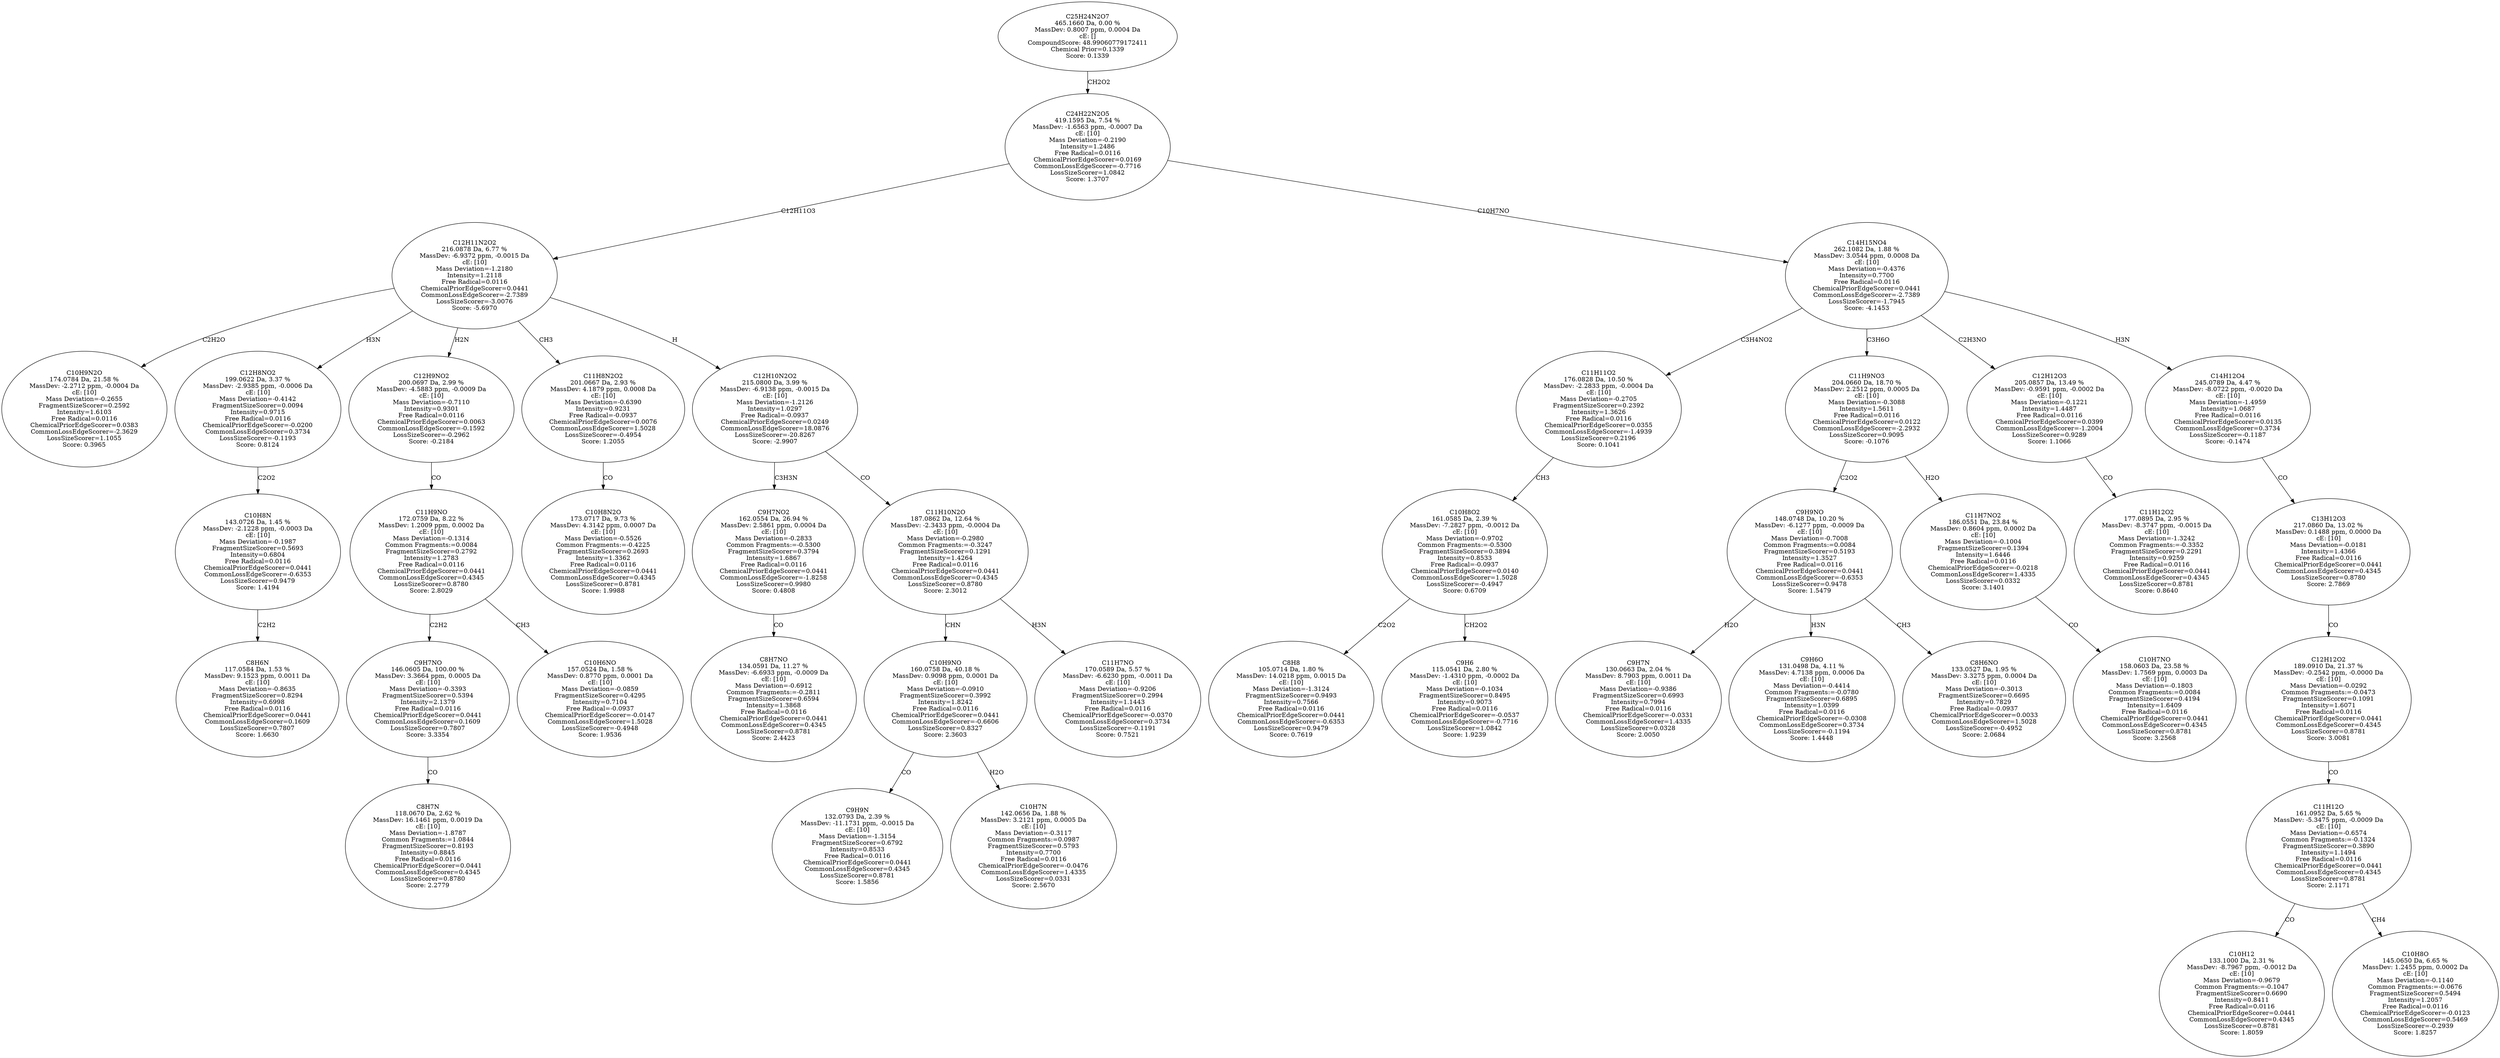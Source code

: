 strict digraph {
v1 [label="C10H9N2O\n174.0784 Da, 21.58 %\nMassDev: -2.2712 ppm, -0.0004 Da\ncE: [10]\nMass Deviation=-0.2655\nFragmentSizeScorer=0.2592\nIntensity=1.6103\nFree Radical=0.0116\nChemicalPriorEdgeScorer=0.0383\nCommonLossEdgeScorer=-2.3629\nLossSizeScorer=1.1055\nScore: 0.3965"];
v2 [label="C8H6N\n117.0584 Da, 1.53 %\nMassDev: 9.1523 ppm, 0.0011 Da\ncE: [10]\nMass Deviation=-0.8635\nFragmentSizeScorer=0.8294\nIntensity=0.6998\nFree Radical=0.0116\nChemicalPriorEdgeScorer=0.0441\nCommonLossEdgeScorer=0.1609\nLossSizeScorer=0.7807\nScore: 1.6630"];
v3 [label="C10H8N\n143.0726 Da, 1.45 %\nMassDev: -2.1228 ppm, -0.0003 Da\ncE: [10]\nMass Deviation=-0.1987\nFragmentSizeScorer=0.5693\nIntensity=0.6804\nFree Radical=0.0116\nChemicalPriorEdgeScorer=0.0441\nCommonLossEdgeScorer=-0.6353\nLossSizeScorer=0.9479\nScore: 1.4194"];
v4 [label="C12H8NO2\n199.0622 Da, 3.37 %\nMassDev: -2.9385 ppm, -0.0006 Da\ncE: [10]\nMass Deviation=-0.4142\nFragmentSizeScorer=0.0094\nIntensity=0.9715\nFree Radical=0.0116\nChemicalPriorEdgeScorer=-0.0200\nCommonLossEdgeScorer=0.3734\nLossSizeScorer=-0.1193\nScore: 0.8124"];
v5 [label="C8H7N\n118.0670 Da, 2.62 %\nMassDev: 16.1461 ppm, 0.0019 Da\ncE: [10]\nMass Deviation=-1.8787\nCommon Fragments:=1.0844\nFragmentSizeScorer=0.8193\nIntensity=0.8845\nFree Radical=0.0116\nChemicalPriorEdgeScorer=0.0441\nCommonLossEdgeScorer=0.4345\nLossSizeScorer=0.8780\nScore: 2.2779"];
v6 [label="C9H7NO\n146.0605 Da, 100.00 %\nMassDev: 3.3664 ppm, 0.0005 Da\ncE: [10]\nMass Deviation=-0.3393\nFragmentSizeScorer=0.5394\nIntensity=2.1379\nFree Radical=0.0116\nChemicalPriorEdgeScorer=0.0441\nCommonLossEdgeScorer=0.1609\nLossSizeScorer=0.7807\nScore: 3.3354"];
v7 [label="C10H6NO\n157.0524 Da, 1.58 %\nMassDev: 0.8770 ppm, 0.0001 Da\ncE: [10]\nMass Deviation=-0.0859\nFragmentSizeScorer=0.4295\nIntensity=0.7104\nFree Radical=-0.0937\nChemicalPriorEdgeScorer=-0.0147\nCommonLossEdgeScorer=1.5028\nLossSizeScorer=-0.4948\nScore: 1.9536"];
v8 [label="C11H9NO\n172.0759 Da, 8.22 %\nMassDev: 1.2009 ppm, 0.0002 Da\ncE: [10]\nMass Deviation=-0.1314\nCommon Fragments:=0.0084\nFragmentSizeScorer=0.2792\nIntensity=1.2783\nFree Radical=0.0116\nChemicalPriorEdgeScorer=0.0441\nCommonLossEdgeScorer=0.4345\nLossSizeScorer=0.8780\nScore: 2.8029"];
v9 [label="C12H9NO2\n200.0697 Da, 2.99 %\nMassDev: -4.5883 ppm, -0.0009 Da\ncE: [10]\nMass Deviation=-0.7110\nIntensity=0.9301\nFree Radical=0.0116\nChemicalPriorEdgeScorer=0.0063\nCommonLossEdgeScorer=-0.1592\nLossSizeScorer=-0.2962\nScore: -0.2184"];
v10 [label="C10H8N2O\n173.0717 Da, 9.73 %\nMassDev: 4.3142 ppm, 0.0007 Da\ncE: [10]\nMass Deviation=-0.5526\nCommon Fragments:=-0.4225\nFragmentSizeScorer=0.2693\nIntensity=1.3362\nFree Radical=0.0116\nChemicalPriorEdgeScorer=0.0441\nCommonLossEdgeScorer=0.4345\nLossSizeScorer=0.8781\nScore: 1.9988"];
v11 [label="C11H8N2O2\n201.0667 Da, 2.93 %\nMassDev: 4.1879 ppm, 0.0008 Da\ncE: [10]\nMass Deviation=-0.6390\nIntensity=0.9231\nFree Radical=-0.0937\nChemicalPriorEdgeScorer=0.0076\nCommonLossEdgeScorer=1.5028\nLossSizeScorer=-0.4954\nScore: 1.2055"];
v12 [label="C8H7NO\n134.0591 Da, 11.27 %\nMassDev: -6.6933 ppm, -0.0009 Da\ncE: [10]\nMass Deviation=-0.6912\nCommon Fragments:=-0.2811\nFragmentSizeScorer=0.6594\nIntensity=1.3868\nFree Radical=0.0116\nChemicalPriorEdgeScorer=0.0441\nCommonLossEdgeScorer=0.4345\nLossSizeScorer=0.8781\nScore: 2.4423"];
v13 [label="C9H7NO2\n162.0554 Da, 26.94 %\nMassDev: 2.5861 ppm, 0.0004 Da\ncE: [10]\nMass Deviation=-0.2833\nCommon Fragments:=-0.5300\nFragmentSizeScorer=0.3794\nIntensity=1.6867\nFree Radical=0.0116\nChemicalPriorEdgeScorer=0.0441\nCommonLossEdgeScorer=-1.8258\nLossSizeScorer=0.9980\nScore: 0.4808"];
v14 [label="C9H9N\n132.0793 Da, 2.39 %\nMassDev: -11.1731 ppm, -0.0015 Da\ncE: [10]\nMass Deviation=-1.3154\nFragmentSizeScorer=0.6792\nIntensity=0.8533\nFree Radical=0.0116\nChemicalPriorEdgeScorer=0.0441\nCommonLossEdgeScorer=0.4345\nLossSizeScorer=0.8781\nScore: 1.5856"];
v15 [label="C10H7N\n142.0656 Da, 1.88 %\nMassDev: 3.2121 ppm, 0.0005 Da\ncE: [10]\nMass Deviation=-0.3117\nCommon Fragments:=0.0987\nFragmentSizeScorer=0.5793\nIntensity=0.7700\nFree Radical=0.0116\nChemicalPriorEdgeScorer=-0.0476\nCommonLossEdgeScorer=1.4335\nLossSizeScorer=0.0331\nScore: 2.5670"];
v16 [label="C10H9NO\n160.0758 Da, 40.18 %\nMassDev: 0.9098 ppm, 0.0001 Da\ncE: [10]\nMass Deviation=-0.0910\nFragmentSizeScorer=0.3992\nIntensity=1.8242\nFree Radical=0.0116\nChemicalPriorEdgeScorer=0.0441\nCommonLossEdgeScorer=-0.6606\nLossSizeScorer=0.8327\nScore: 2.3603"];
v17 [label="C11H7NO\n170.0589 Da, 5.57 %\nMassDev: -6.6230 ppm, -0.0011 Da\ncE: [10]\nMass Deviation=-0.9206\nFragmentSizeScorer=0.2994\nIntensity=1.1443\nFree Radical=0.0116\nChemicalPriorEdgeScorer=-0.0370\nCommonLossEdgeScorer=0.3734\nLossSizeScorer=-0.1191\nScore: 0.7521"];
v18 [label="C11H10N2O\n187.0862 Da, 12.64 %\nMassDev: -2.3433 ppm, -0.0004 Da\ncE: [10]\nMass Deviation=-0.2980\nCommon Fragments:=-0.3247\nFragmentSizeScorer=0.1291\nIntensity=1.4264\nFree Radical=0.0116\nChemicalPriorEdgeScorer=0.0441\nCommonLossEdgeScorer=0.4345\nLossSizeScorer=0.8780\nScore: 2.3012"];
v19 [label="C12H10N2O2\n215.0800 Da, 3.99 %\nMassDev: -6.9138 ppm, -0.0015 Da\ncE: [10]\nMass Deviation=-1.2126\nIntensity=1.0297\nFree Radical=-0.0937\nChemicalPriorEdgeScorer=0.0249\nCommonLossEdgeScorer=18.0876\nLossSizeScorer=-20.8267\nScore: -2.9907"];
v20 [label="C12H11N2O2\n216.0878 Da, 6.77 %\nMassDev: -6.9372 ppm, -0.0015 Da\ncE: [10]\nMass Deviation=-1.2180\nIntensity=1.2118\nFree Radical=0.0116\nChemicalPriorEdgeScorer=0.0441\nCommonLossEdgeScorer=-2.7389\nLossSizeScorer=-3.0076\nScore: -5.6970"];
v21 [label="C8H8\n105.0714 Da, 1.80 %\nMassDev: 14.0218 ppm, 0.0015 Da\ncE: [10]\nMass Deviation=-1.3124\nFragmentSizeScorer=0.9493\nIntensity=0.7566\nFree Radical=0.0116\nChemicalPriorEdgeScorer=0.0441\nCommonLossEdgeScorer=-0.6353\nLossSizeScorer=0.9479\nScore: 0.7619"];
v22 [label="C9H6\n115.0541 Da, 2.80 %\nMassDev: -1.4310 ppm, -0.0002 Da\ncE: [10]\nMass Deviation=-0.1034\nFragmentSizeScorer=0.8495\nIntensity=0.9073\nFree Radical=0.0116\nChemicalPriorEdgeScorer=-0.0537\nCommonLossEdgeScorer=-0.7716\nLossSizeScorer=1.0842\nScore: 1.9239"];
v23 [label="C10H8O2\n161.0585 Da, 2.39 %\nMassDev: -7.2827 ppm, -0.0012 Da\ncE: [10]\nMass Deviation=-0.9702\nCommon Fragments:=-0.5300\nFragmentSizeScorer=0.3894\nIntensity=0.8533\nFree Radical=-0.0937\nChemicalPriorEdgeScorer=0.0140\nCommonLossEdgeScorer=1.5028\nLossSizeScorer=-0.4947\nScore: 0.6709"];
v24 [label="C11H11O2\n176.0828 Da, 10.50 %\nMassDev: -2.2833 ppm, -0.0004 Da\ncE: [10]\nMass Deviation=-0.2705\nFragmentSizeScorer=0.2392\nIntensity=1.3626\nFree Radical=0.0116\nChemicalPriorEdgeScorer=0.0355\nCommonLossEdgeScorer=-1.4939\nLossSizeScorer=0.2196\nScore: 0.1041"];
v25 [label="C9H7N\n130.0663 Da, 2.04 %\nMassDev: 8.7903 ppm, 0.0011 Da\ncE: [10]\nMass Deviation=-0.9386\nFragmentSizeScorer=0.6993\nIntensity=0.7994\nFree Radical=0.0116\nChemicalPriorEdgeScorer=-0.0331\nCommonLossEdgeScorer=1.4335\nLossSizeScorer=0.0328\nScore: 2.0050"];
v26 [label="C9H6O\n131.0498 Da, 4.11 %\nMassDev: 4.7138 ppm, 0.0006 Da\ncE: [10]\nMass Deviation=-0.4414\nCommon Fragments:=-0.0780\nFragmentSizeScorer=0.6895\nIntensity=1.0399\nFree Radical=0.0116\nChemicalPriorEdgeScorer=-0.0308\nCommonLossEdgeScorer=0.3734\nLossSizeScorer=-0.1194\nScore: 1.4448"];
v27 [label="C8H6NO\n133.0527 Da, 1.95 %\nMassDev: 3.3275 ppm, 0.0004 Da\ncE: [10]\nMass Deviation=-0.3013\nFragmentSizeScorer=0.6695\nIntensity=0.7829\nFree Radical=-0.0937\nChemicalPriorEdgeScorer=0.0033\nCommonLossEdgeScorer=1.5028\nLossSizeScorer=-0.4952\nScore: 2.0684"];
v28 [label="C9H9NO\n148.0748 Da, 10.20 %\nMassDev: -6.1277 ppm, -0.0009 Da\ncE: [10]\nMass Deviation=-0.7008\nCommon Fragments:=0.0084\nFragmentSizeScorer=0.5193\nIntensity=1.3527\nFree Radical=0.0116\nChemicalPriorEdgeScorer=0.0441\nCommonLossEdgeScorer=-0.6353\nLossSizeScorer=0.9478\nScore: 1.5479"];
v29 [label="C10H7NO\n158.0603 Da, 23.58 %\nMassDev: 1.7569 ppm, 0.0003 Da\ncE: [10]\nMass Deviation=-0.1803\nCommon Fragments:=0.0084\nFragmentSizeScorer=0.4194\nIntensity=1.6409\nFree Radical=0.0116\nChemicalPriorEdgeScorer=0.0441\nCommonLossEdgeScorer=0.4345\nLossSizeScorer=0.8781\nScore: 3.2568"];
v30 [label="C11H7NO2\n186.0551 Da, 23.84 %\nMassDev: 0.8604 ppm, 0.0002 Da\ncE: [10]\nMass Deviation=-0.1004\nFragmentSizeScorer=0.1394\nIntensity=1.6446\nFree Radical=0.0116\nChemicalPriorEdgeScorer=-0.0218\nCommonLossEdgeScorer=1.4335\nLossSizeScorer=0.0332\nScore: 3.1401"];
v31 [label="C11H9NO3\n204.0660 Da, 18.70 %\nMassDev: 2.2512 ppm, 0.0005 Da\ncE: [10]\nMass Deviation=-0.3088\nIntensity=1.5611\nFree Radical=0.0116\nChemicalPriorEdgeScorer=0.0122\nCommonLossEdgeScorer=-2.2932\nLossSizeScorer=0.9095\nScore: -0.1076"];
v32 [label="C11H12O2\n177.0895 Da, 2.95 %\nMassDev: -8.3747 ppm, -0.0015 Da\ncE: [10]\nMass Deviation=-1.3242\nCommon Fragments:=-0.3352\nFragmentSizeScorer=0.2291\nIntensity=0.9259\nFree Radical=0.0116\nChemicalPriorEdgeScorer=0.0441\nCommonLossEdgeScorer=0.4345\nLossSizeScorer=0.8781\nScore: 0.8640"];
v33 [label="C12H12O3\n205.0857 Da, 13.49 %\nMassDev: -0.9591 ppm, -0.0002 Da\ncE: [10]\nMass Deviation=-0.1221\nIntensity=1.4487\nFree Radical=0.0116\nChemicalPriorEdgeScorer=0.0399\nCommonLossEdgeScorer=-1.2004\nLossSizeScorer=0.9289\nScore: 1.1066"];
v34 [label="C10H12\n133.1000 Da, 2.31 %\nMassDev: -8.7967 ppm, -0.0012 Da\ncE: [10]\nMass Deviation=-0.9679\nCommon Fragments:=-0.1047\nFragmentSizeScorer=0.6690\nIntensity=0.8411\nFree Radical=0.0116\nChemicalPriorEdgeScorer=0.0441\nCommonLossEdgeScorer=0.4345\nLossSizeScorer=0.8781\nScore: 1.8059"];
v35 [label="C10H8O\n145.0650 Da, 6.65 %\nMassDev: 1.2455 ppm, 0.0002 Da\ncE: [10]\nMass Deviation=-0.1140\nCommon Fragments:=-0.0676\nFragmentSizeScorer=0.5494\nIntensity=1.2057\nFree Radical=0.0116\nChemicalPriorEdgeScorer=-0.0123\nCommonLossEdgeScorer=0.5469\nLossSizeScorer=-0.2939\nScore: 1.8257"];
v36 [label="C11H12O\n161.0952 Da, 5.65 %\nMassDev: -5.3475 ppm, -0.0009 Da\ncE: [10]\nMass Deviation=-0.6574\nCommon Fragments:=-0.1324\nFragmentSizeScorer=0.3890\nIntensity=1.1494\nFree Radical=0.0116\nChemicalPriorEdgeScorer=0.0441\nCommonLossEdgeScorer=0.4345\nLossSizeScorer=0.8781\nScore: 2.1171"];
v37 [label="C12H12O2\n189.0910 Da, 21.37 %\nMassDev: -0.2542 ppm, -0.0000 Da\ncE: [10]\nMass Deviation=-0.0292\nCommon Fragments:=-0.0473\nFragmentSizeScorer=0.1091\nIntensity=1.6071\nFree Radical=0.0116\nChemicalPriorEdgeScorer=0.0441\nCommonLossEdgeScorer=0.4345\nLossSizeScorer=0.8781\nScore: 3.0081"];
v38 [label="C13H12O3\n217.0860 Da, 13.02 %\nMassDev: 0.1488 ppm, 0.0000 Da\ncE: [10]\nMass Deviation=-0.0181\nIntensity=1.4366\nFree Radical=0.0116\nChemicalPriorEdgeScorer=0.0441\nCommonLossEdgeScorer=0.4345\nLossSizeScorer=0.8780\nScore: 2.7869"];
v39 [label="C14H12O4\n245.0789 Da, 4.47 %\nMassDev: -8.0722 ppm, -0.0020 Da\ncE: [10]\nMass Deviation=-1.4959\nIntensity=1.0687\nFree Radical=0.0116\nChemicalPriorEdgeScorer=0.0135\nCommonLossEdgeScorer=0.3734\nLossSizeScorer=-0.1187\nScore: -0.1474"];
v40 [label="C14H15NO4\n262.1082 Da, 1.88 %\nMassDev: 3.0544 ppm, 0.0008 Da\ncE: [10]\nMass Deviation=-0.4376\nIntensity=0.7700\nFree Radical=0.0116\nChemicalPriorEdgeScorer=0.0441\nCommonLossEdgeScorer=-2.7389\nLossSizeScorer=-1.7945\nScore: -4.1453"];
v41 [label="C24H22N2O5\n419.1595 Da, 7.54 %\nMassDev: -1.6563 ppm, -0.0007 Da\ncE: [10]\nMass Deviation=-0.2190\nIntensity=1.2486\nFree Radical=0.0116\nChemicalPriorEdgeScorer=0.0169\nCommonLossEdgeScorer=-0.7716\nLossSizeScorer=1.0842\nScore: 1.3707"];
v42 [label="C25H24N2O7\n465.1660 Da, 0.00 %\nMassDev: 0.8007 ppm, 0.0004 Da\ncE: []\nCompoundScore: 48.99060779172411\nChemical Prior=0.1339\nScore: 0.1339"];
v20 -> v1 [label="C2H2O"];
v3 -> v2 [label="C2H2"];
v4 -> v3 [label="C2O2"];
v20 -> v4 [label="H3N"];
v6 -> v5 [label="CO"];
v8 -> v6 [label="C2H2"];
v8 -> v7 [label="CH3"];
v9 -> v8 [label="CO"];
v20 -> v9 [label="H2N"];
v11 -> v10 [label="CO"];
v20 -> v11 [label="CH3"];
v13 -> v12 [label="CO"];
v19 -> v13 [label="C3H3N"];
v16 -> v14 [label="CO"];
v16 -> v15 [label="H2O"];
v18 -> v16 [label="CHN"];
v18 -> v17 [label="H3N"];
v19 -> v18 [label="CO"];
v20 -> v19 [label="H"];
v41 -> v20 [label="C12H11O3"];
v23 -> v21 [label="C2O2"];
v23 -> v22 [label="CH2O2"];
v24 -> v23 [label="CH3"];
v40 -> v24 [label="C3H4NO2"];
v28 -> v25 [label="H2O"];
v28 -> v26 [label="H3N"];
v28 -> v27 [label="CH3"];
v31 -> v28 [label="C2O2"];
v30 -> v29 [label="CO"];
v31 -> v30 [label="H2O"];
v40 -> v31 [label="C3H6O"];
v33 -> v32 [label="CO"];
v40 -> v33 [label="C2H3NO"];
v36 -> v34 [label="CO"];
v36 -> v35 [label="CH4"];
v37 -> v36 [label="CO"];
v38 -> v37 [label="CO"];
v39 -> v38 [label="CO"];
v40 -> v39 [label="H3N"];
v41 -> v40 [label="C10H7NO"];
v42 -> v41 [label="CH2O2"];
}